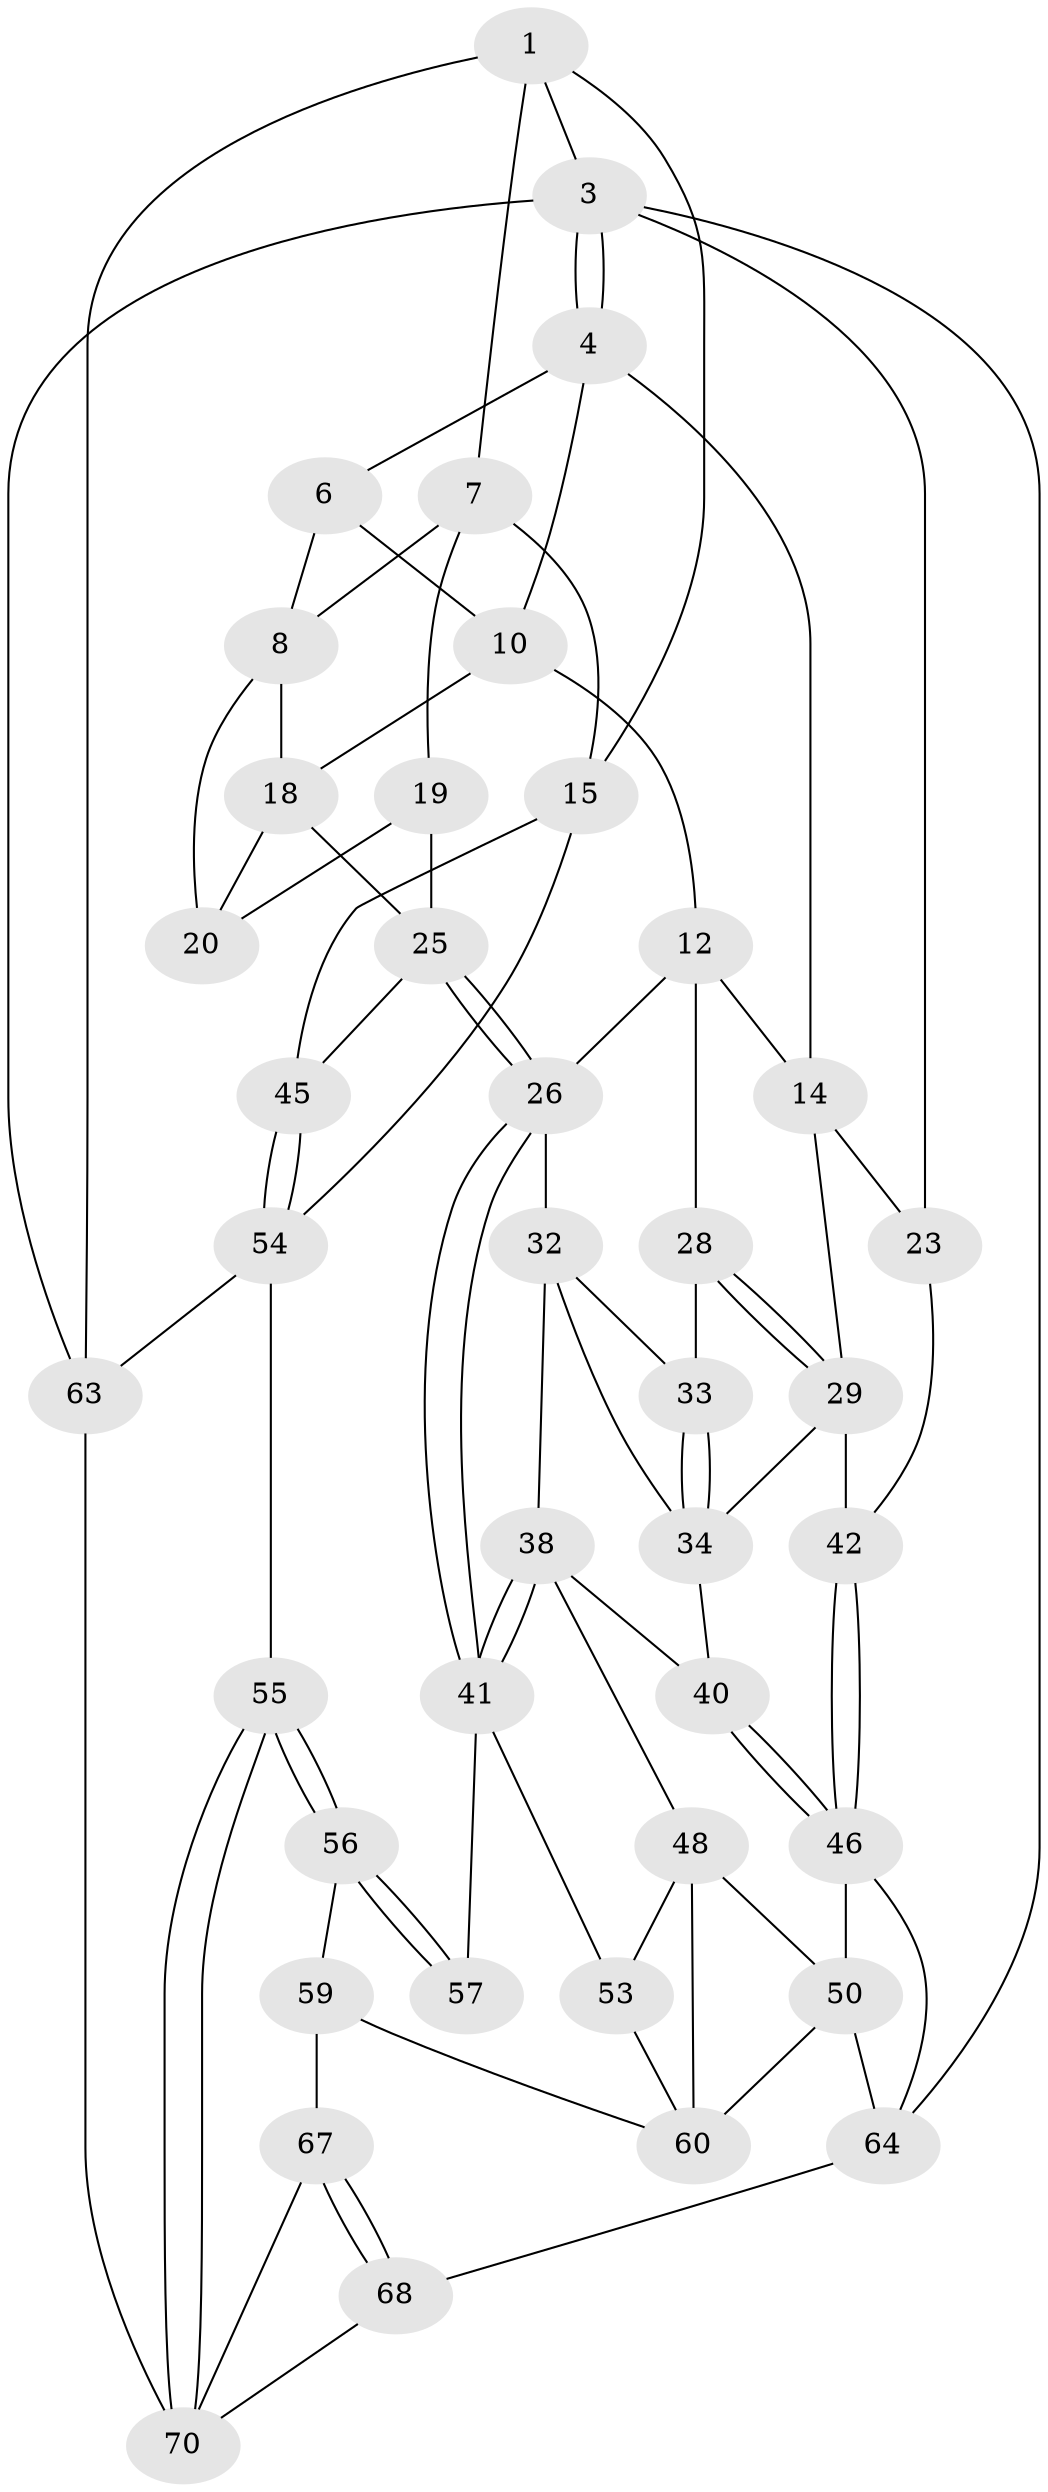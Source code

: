 // Generated by graph-tools (version 1.1) at 2025/52/02/27/25 19:52:39]
// undirected, 41 vertices, 87 edges
graph export_dot {
graph [start="1"]
  node [color=gray90,style=filled];
  1 [pos="+0.9386679950130882+0",super="+2"];
  3 [pos="+0+0",super="+47"];
  4 [pos="+0.2293770829958266+0",super="+5"];
  6 [pos="+0.6373887691459598+0",super="+9"];
  7 [pos="+0.876383837479932+0.1451757053505016",super="+16"];
  8 [pos="+0.8669057773012435+0.14649737808763408",super="+17"];
  10 [pos="+0.6332958811718506+0.21739657245946475",super="+11"];
  12 [pos="+0.5289219079034132+0.3690091644383668",super="+13"];
  14 [pos="+0.25453460844318937+0.06238201171433435",super="+22"];
  15 [pos="+1+0.22672841522013398",super="+44"];
  18 [pos="+0.7410193392250422+0.29004079737310434",super="+24"];
  19 [pos="+1+0.30210710601881",super="+30"];
  20 [pos="+0.8750202116392135+0.34664892256072816",super="+21"];
  23 [pos="+0+0.39530158540845783",super="+43"];
  25 [pos="+0.6997688372745644+0.5081916206669169",super="+31"];
  26 [pos="+0.5843507330526682+0.5146706876096124",super="+27"];
  28 [pos="+0.3071165877824291+0.31491139185175665"];
  29 [pos="+0.14937477954837852+0.42463772098816427",super="+36"];
  32 [pos="+0.4214319977364603+0.43369420570627554",super="+37"];
  33 [pos="+0.3090835335551652+0.41964068634438867"];
  34 [pos="+0.2877297806022443+0.4616795960717907",super="+35"];
  38 [pos="+0.3851614631317495+0.5788098996291501",super="+39"];
  40 [pos="+0.3422907612380698+0.6075439946365434"];
  41 [pos="+0.5805086698877322+0.5212033819940627",super="+52"];
  42 [pos="+0.11745296499951123+0.6691909195873226"];
  45 [pos="+0.8271492489240115+0.5583311372538121"];
  46 [pos="+0.1655007536677945+0.7212211550403579",super="+51"];
  48 [pos="+0.37410644163054657+0.6904721158559962",super="+49"];
  50 [pos="+0.229804818443239+0.8335087150260656",super="+65"];
  53 [pos="+0.5303829546135799+0.6659577017274655"];
  54 [pos="+0.8510708137702359+0.7274407694807872",super="+62"];
  55 [pos="+0.8087810647168027+0.8163697689345341"];
  56 [pos="+0.7846382419256036+0.8065031149326183",super="+58"];
  57 [pos="+0.6285030716848983+0.6672674748762157"];
  59 [pos="+0.5663399498150785+0.8452401519026678",super="+66"];
  60 [pos="+0.5042890416933593+0.8230329161914434",super="+61"];
  63 [pos="+1+1"];
  64 [pos="+0+1",super="+69"];
  67 [pos="+0.591505192051619+1",super="+71"];
  68 [pos="+0.5818250356596635+1"];
  70 [pos="+0.8115283471729616+0.8369312511862098",super="+72"];
  1 -- 7;
  1 -- 3;
  1 -- 15;
  1 -- 63;
  3 -- 4;
  3 -- 4;
  3 -- 23 [weight=2];
  3 -- 64;
  3 -- 63;
  4 -- 14;
  4 -- 6;
  4 -- 10;
  6 -- 8;
  6 -- 10;
  7 -- 8;
  7 -- 19;
  7 -- 15;
  8 -- 18;
  8 -- 20;
  10 -- 18;
  10 -- 12;
  12 -- 26;
  12 -- 28;
  12 -- 14;
  14 -- 29;
  14 -- 23;
  15 -- 45;
  15 -- 54;
  18 -- 25;
  18 -- 20;
  19 -- 20 [weight=2];
  19 -- 25;
  23 -- 42;
  25 -- 26;
  25 -- 26;
  25 -- 45;
  26 -- 41;
  26 -- 41;
  26 -- 32;
  28 -- 29;
  28 -- 29;
  28 -- 33;
  29 -- 42;
  29 -- 34;
  32 -- 33;
  32 -- 34;
  32 -- 38;
  33 -- 34;
  33 -- 34;
  34 -- 40;
  38 -- 41;
  38 -- 41;
  38 -- 40;
  38 -- 48;
  40 -- 46;
  40 -- 46;
  41 -- 53;
  41 -- 57;
  42 -- 46;
  42 -- 46;
  45 -- 54;
  45 -- 54;
  46 -- 64;
  46 -- 50;
  48 -- 53;
  48 -- 50;
  48 -- 60;
  50 -- 64;
  50 -- 60;
  53 -- 60;
  54 -- 55;
  54 -- 63;
  55 -- 56;
  55 -- 56;
  55 -- 70;
  55 -- 70;
  56 -- 57 [weight=2];
  56 -- 57;
  56 -- 59;
  59 -- 60;
  59 -- 67 [weight=2];
  63 -- 70;
  64 -- 68;
  67 -- 68;
  67 -- 68;
  67 -- 70;
  68 -- 70;
}
